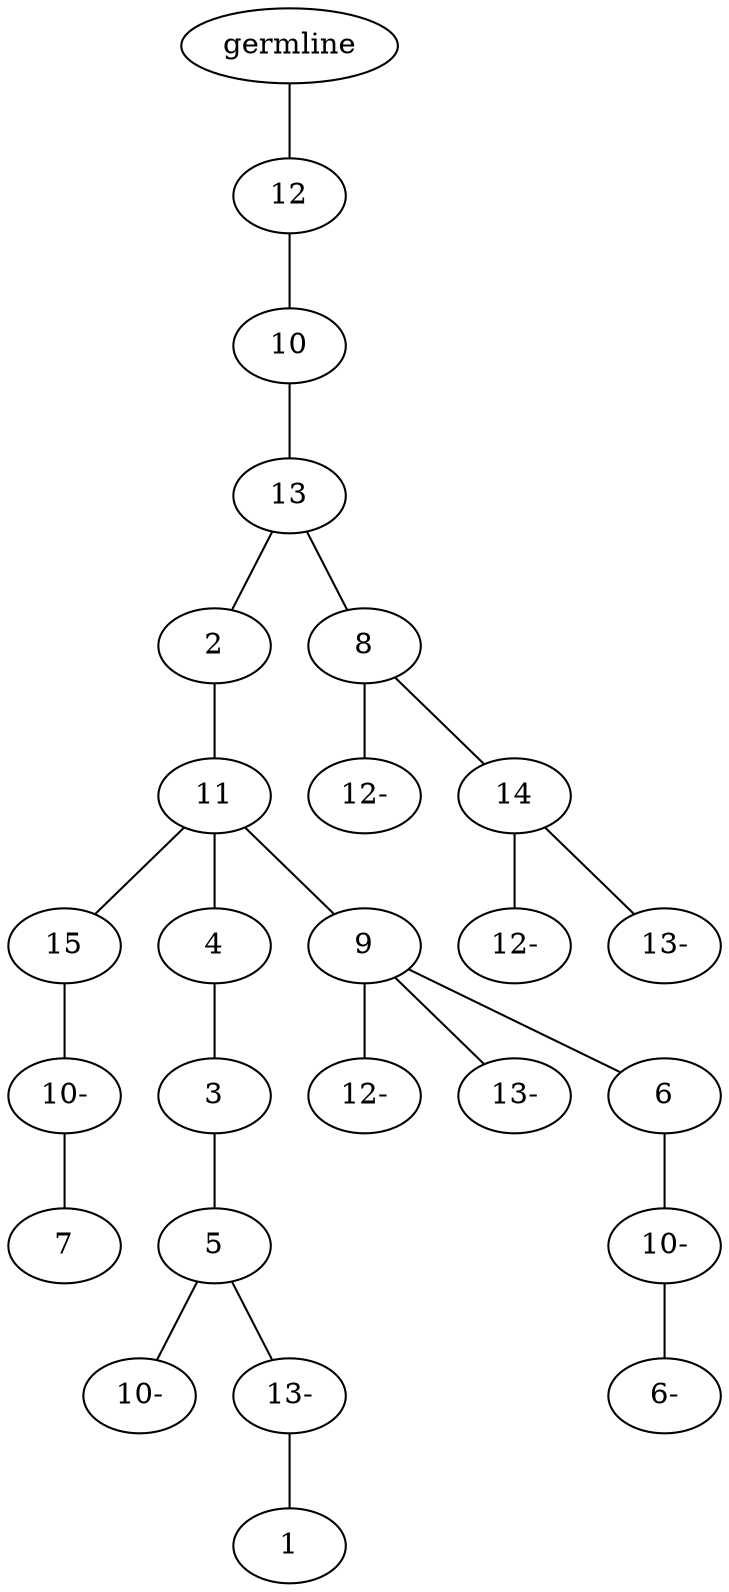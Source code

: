 graph tree {
    "140602487595456" [label="germline"];
    "140602487614096" [label="12"];
    "140602487614000" [label="10"];
    "140602487705072" [label="13"];
    "140602487704208" [label="2"];
    "140602487705312" [label="11"];
    "140602487702912" [label="15"];
    "140602487702672" [label="10-"];
    "140602487554304" [label="7"];
    "140602487705264" [label="4"];
    "140602487554880" [label="3"];
    "140602487554736" [label="5"];
    "140602487555024" [label="10-"];
    "140602487554928" [label="13-"];
    "140602487555072" [label="1"];
    "140602487703152" [label="9"];
    "140602487554448" [label="12-"];
    "140602487555312" [label="13-"];
    "140602487615152" [label="6"];
    "140602487702000" [label="10-"];
    "140602487701904" [label="6-"];
    "140602487703920" [label="8"];
    "140602487556224" [label="12-"];
    "140602487555168" [label="14"];
    "140602487555552" [label="12-"];
    "140602487555360" [label="13-"];
    "140602487595456" -- "140602487614096";
    "140602487614096" -- "140602487614000";
    "140602487614000" -- "140602487705072";
    "140602487705072" -- "140602487704208";
    "140602487705072" -- "140602487703920";
    "140602487704208" -- "140602487705312";
    "140602487705312" -- "140602487702912";
    "140602487705312" -- "140602487705264";
    "140602487705312" -- "140602487703152";
    "140602487702912" -- "140602487702672";
    "140602487702672" -- "140602487554304";
    "140602487705264" -- "140602487554880";
    "140602487554880" -- "140602487554736";
    "140602487554736" -- "140602487555024";
    "140602487554736" -- "140602487554928";
    "140602487554928" -- "140602487555072";
    "140602487703152" -- "140602487554448";
    "140602487703152" -- "140602487555312";
    "140602487703152" -- "140602487615152";
    "140602487615152" -- "140602487702000";
    "140602487702000" -- "140602487701904";
    "140602487703920" -- "140602487556224";
    "140602487703920" -- "140602487555168";
    "140602487555168" -- "140602487555552";
    "140602487555168" -- "140602487555360";
}
